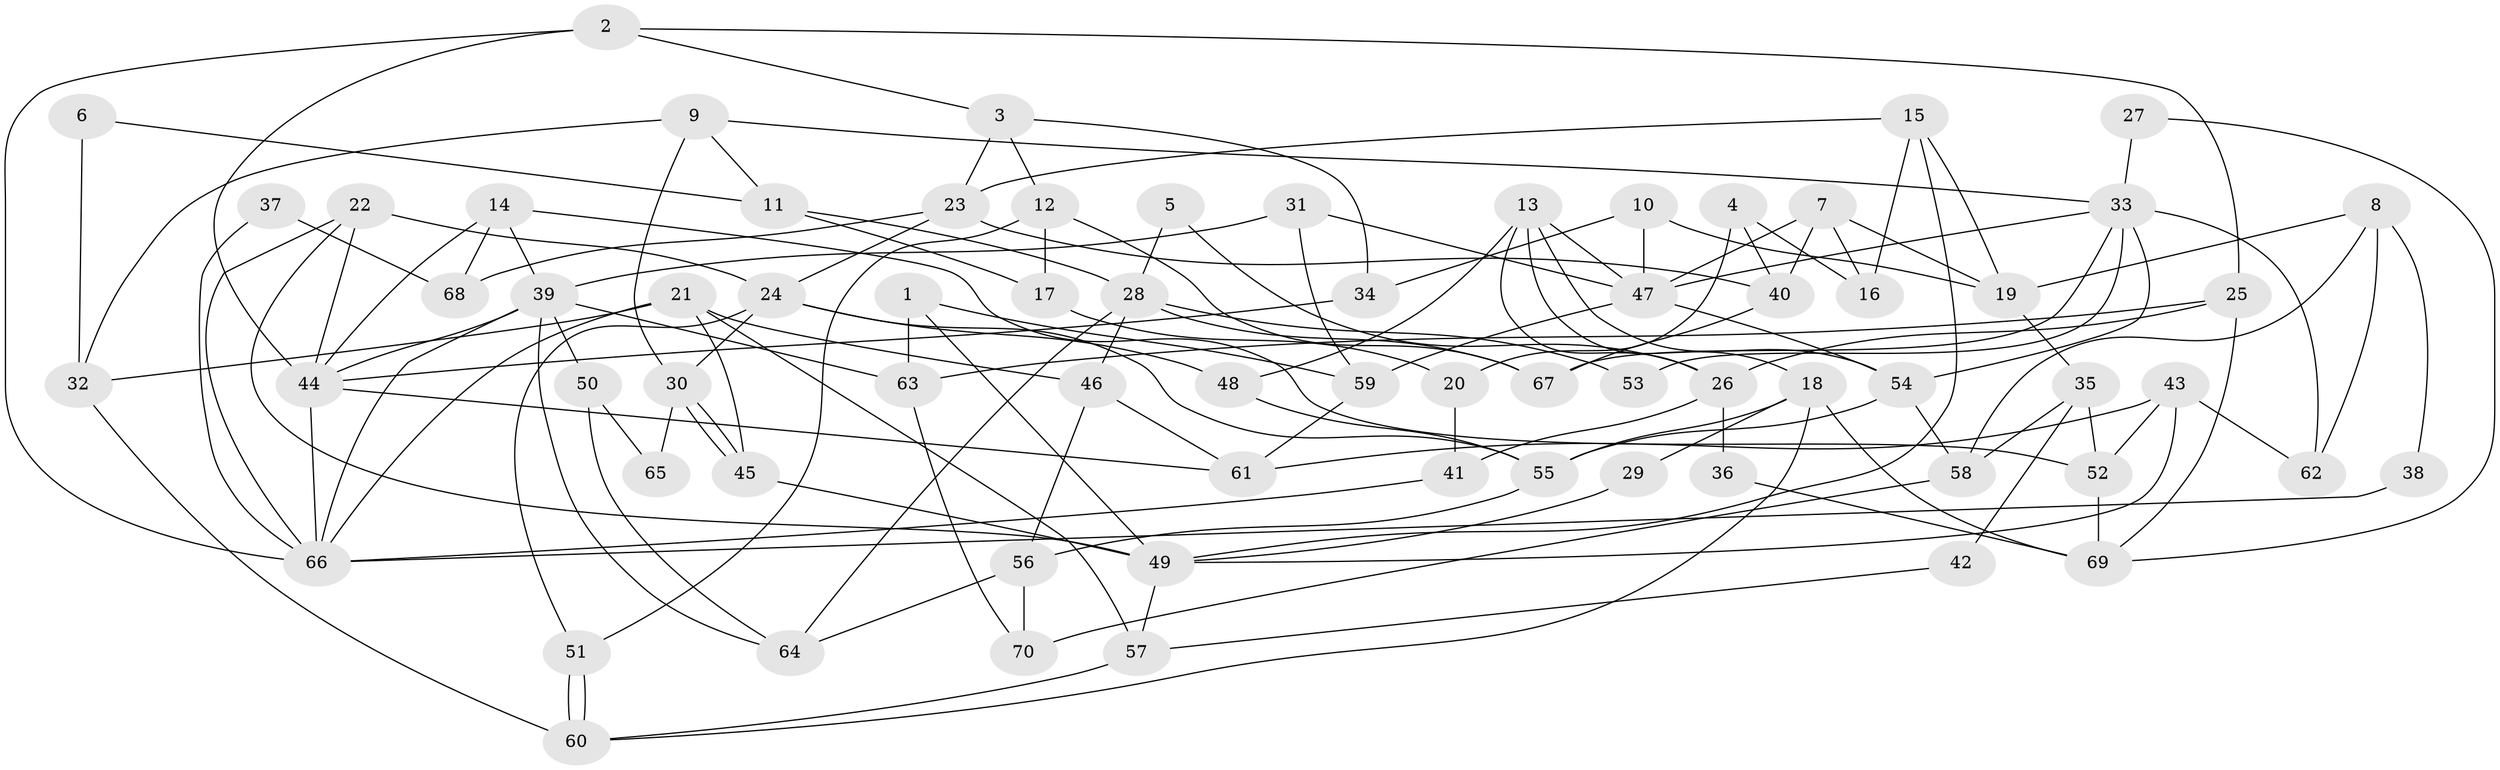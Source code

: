 // Generated by graph-tools (version 1.1) at 2025/51/03/09/25 04:51:58]
// undirected, 70 vertices, 140 edges
graph export_dot {
graph [start="1"]
  node [color=gray90,style=filled];
  1;
  2;
  3;
  4;
  5;
  6;
  7;
  8;
  9;
  10;
  11;
  12;
  13;
  14;
  15;
  16;
  17;
  18;
  19;
  20;
  21;
  22;
  23;
  24;
  25;
  26;
  27;
  28;
  29;
  30;
  31;
  32;
  33;
  34;
  35;
  36;
  37;
  38;
  39;
  40;
  41;
  42;
  43;
  44;
  45;
  46;
  47;
  48;
  49;
  50;
  51;
  52;
  53;
  54;
  55;
  56;
  57;
  58;
  59;
  60;
  61;
  62;
  63;
  64;
  65;
  66;
  67;
  68;
  69;
  70;
  1 -- 63;
  1 -- 49;
  1 -- 59;
  2 -- 66;
  2 -- 44;
  2 -- 3;
  2 -- 25;
  3 -- 23;
  3 -- 12;
  3 -- 34;
  4 -- 16;
  4 -- 40;
  4 -- 20;
  5 -- 26;
  5 -- 28;
  6 -- 32;
  6 -- 11;
  7 -- 19;
  7 -- 47;
  7 -- 16;
  7 -- 40;
  8 -- 19;
  8 -- 62;
  8 -- 38;
  8 -- 58;
  9 -- 33;
  9 -- 30;
  9 -- 11;
  9 -- 32;
  10 -- 34;
  10 -- 47;
  10 -- 19;
  11 -- 28;
  11 -- 17;
  12 -- 17;
  12 -- 51;
  12 -- 67;
  13 -- 48;
  13 -- 54;
  13 -- 18;
  13 -- 26;
  13 -- 47;
  14 -- 39;
  14 -- 44;
  14 -- 52;
  14 -- 68;
  15 -- 23;
  15 -- 49;
  15 -- 16;
  15 -- 19;
  17 -- 20;
  18 -- 55;
  18 -- 29;
  18 -- 60;
  18 -- 69;
  19 -- 35;
  20 -- 41;
  21 -- 45;
  21 -- 32;
  21 -- 46;
  21 -- 57;
  21 -- 66;
  22 -- 66;
  22 -- 44;
  22 -- 24;
  22 -- 49;
  23 -- 40;
  23 -- 24;
  23 -- 68;
  24 -- 51;
  24 -- 30;
  24 -- 48;
  24 -- 55;
  25 -- 69;
  25 -- 26;
  25 -- 63;
  26 -- 36;
  26 -- 41;
  27 -- 69;
  27 -- 33;
  28 -- 67;
  28 -- 64;
  28 -- 46;
  28 -- 53;
  29 -- 49;
  30 -- 45;
  30 -- 45;
  30 -- 65;
  31 -- 47;
  31 -- 39;
  31 -- 59;
  32 -- 60;
  33 -- 47;
  33 -- 54;
  33 -- 53;
  33 -- 62;
  33 -- 67;
  34 -- 44;
  35 -- 52;
  35 -- 42;
  35 -- 58;
  36 -- 69;
  37 -- 68;
  37 -- 66;
  38 -- 66;
  39 -- 44;
  39 -- 63;
  39 -- 50;
  39 -- 64;
  39 -- 66;
  40 -- 67;
  41 -- 66;
  42 -- 57;
  43 -- 49;
  43 -- 61;
  43 -- 52;
  43 -- 62;
  44 -- 61;
  44 -- 66;
  45 -- 49;
  46 -- 56;
  46 -- 61;
  47 -- 59;
  47 -- 54;
  48 -- 55;
  49 -- 57;
  50 -- 64;
  50 -- 65;
  51 -- 60;
  51 -- 60;
  52 -- 69;
  54 -- 58;
  54 -- 55;
  55 -- 56;
  56 -- 64;
  56 -- 70;
  57 -- 60;
  58 -- 70;
  59 -- 61;
  63 -- 70;
}
